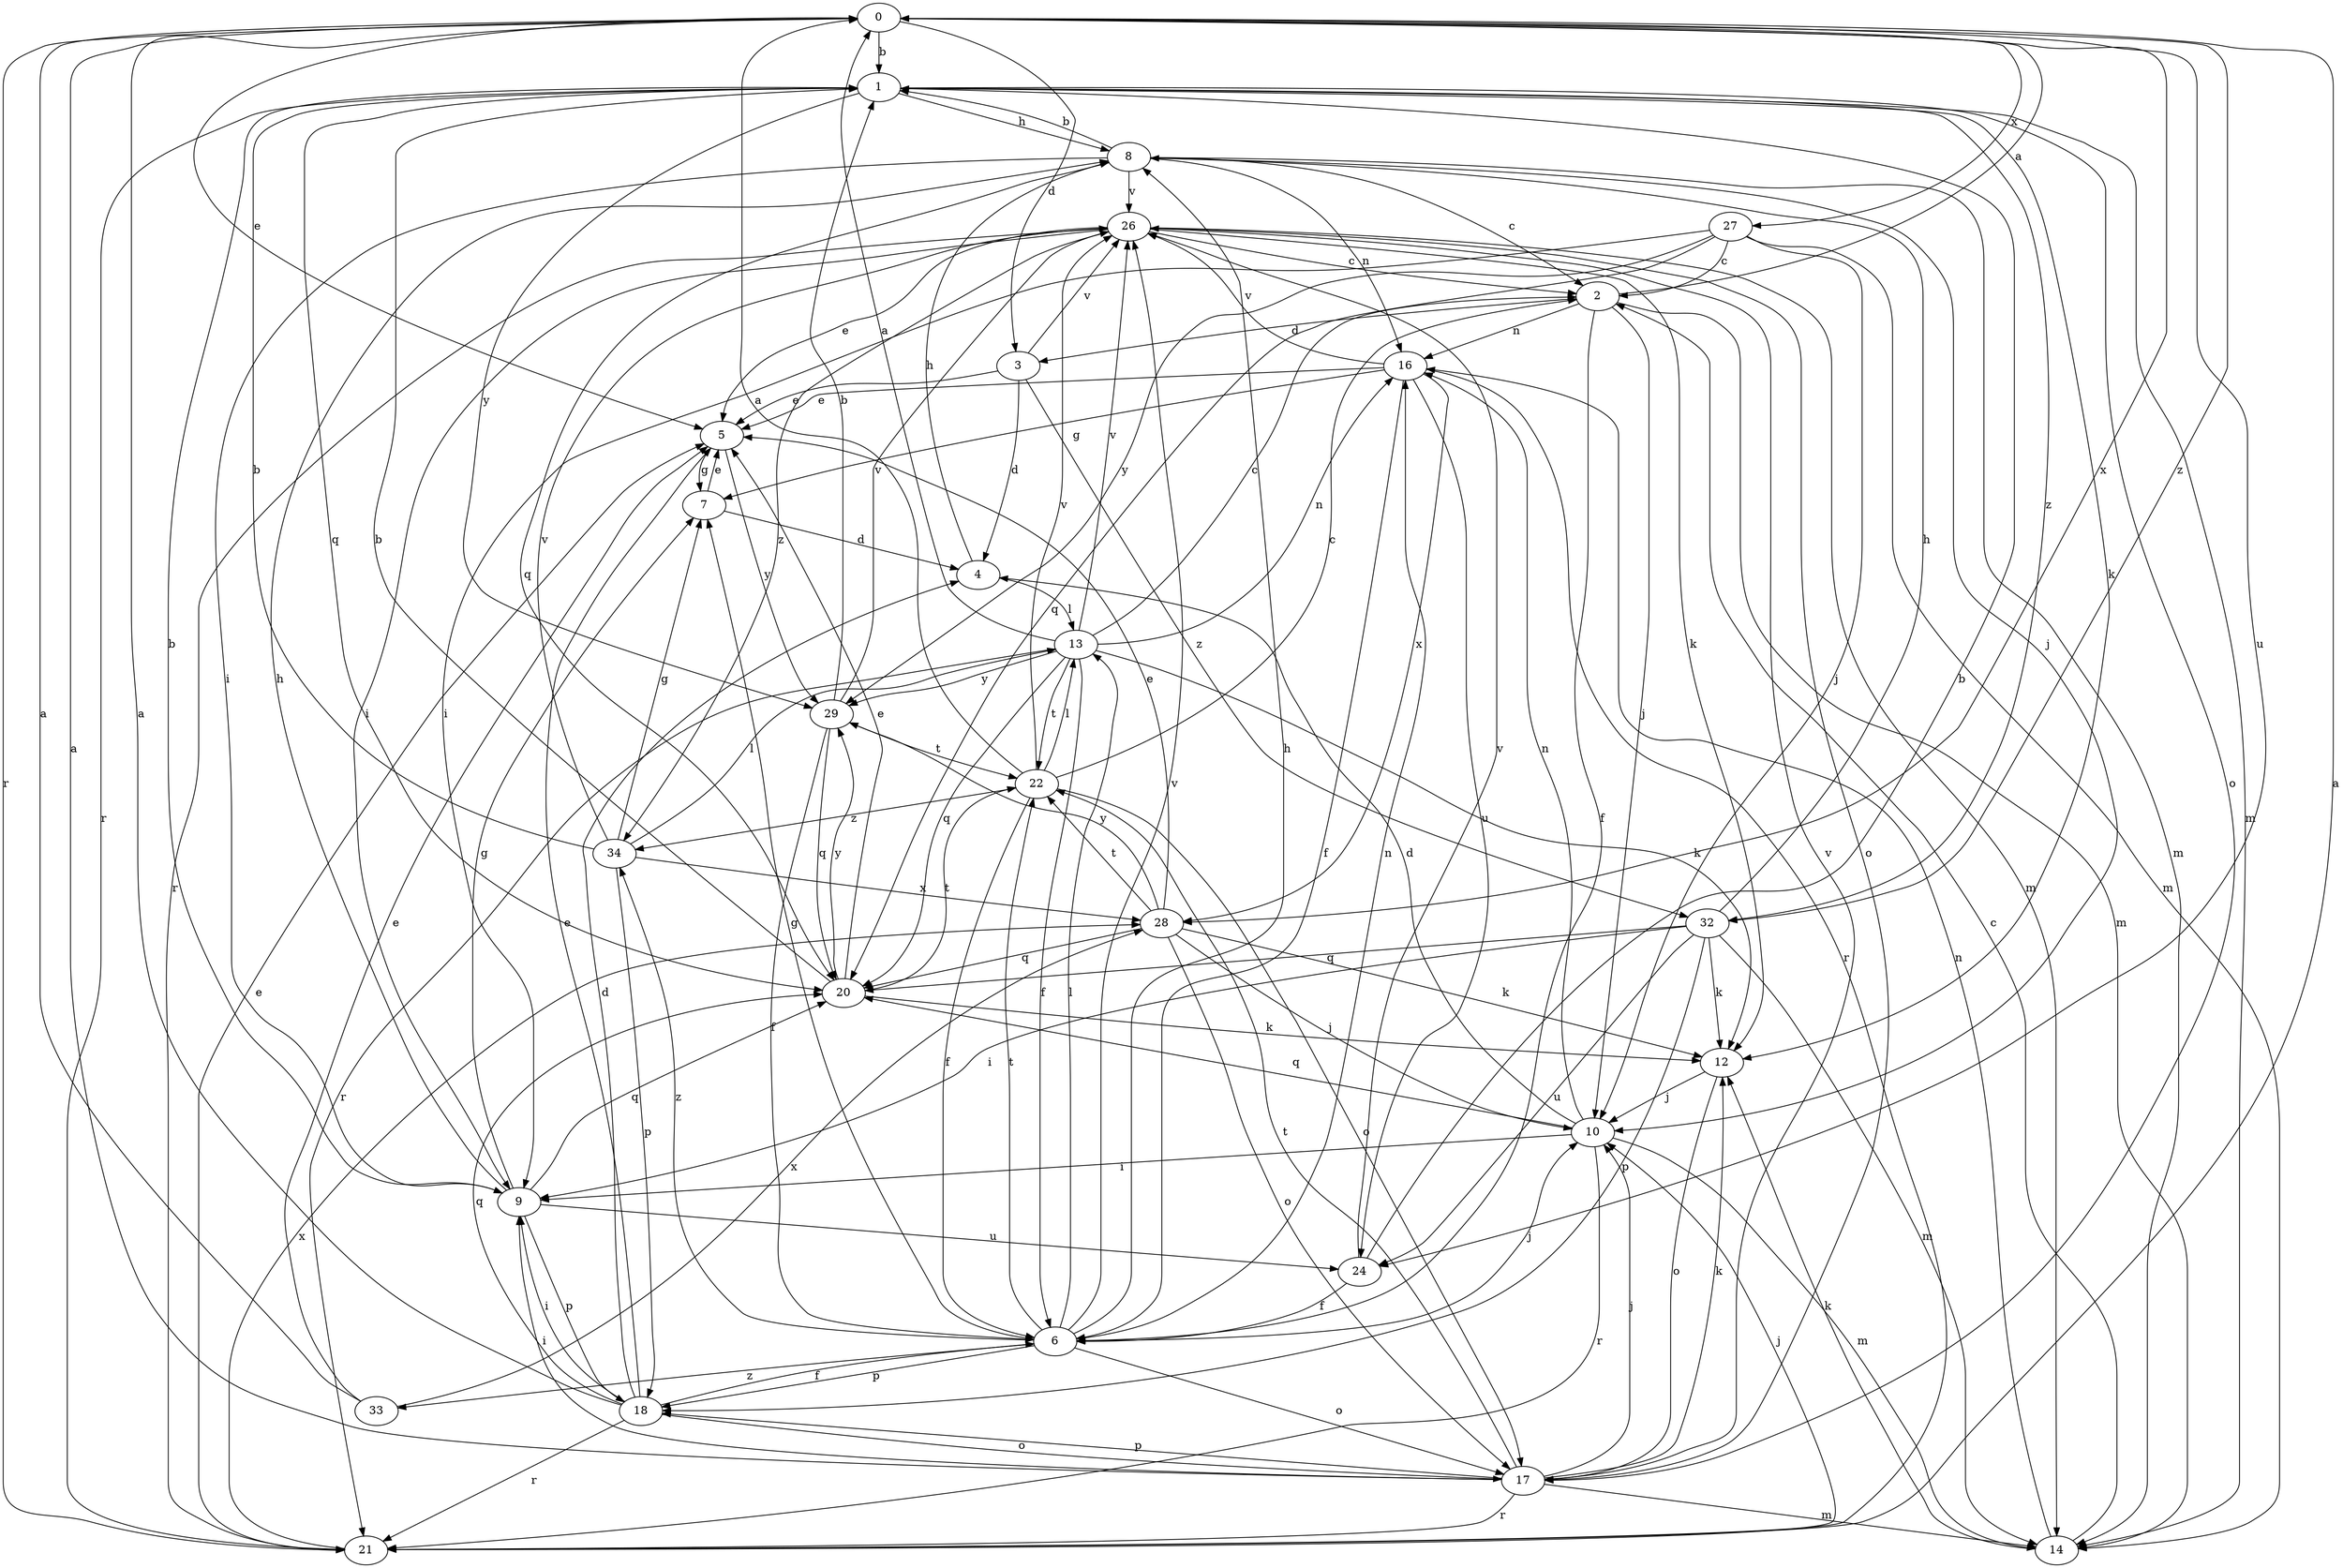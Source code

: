 strict digraph  {
0;
1;
2;
3;
4;
5;
6;
7;
8;
9;
10;
12;
13;
14;
16;
17;
18;
20;
21;
22;
24;
26;
27;
28;
29;
32;
33;
34;
0 -> 1  [label=b];
0 -> 3  [label=d];
0 -> 5  [label=e];
0 -> 21  [label=r];
0 -> 24  [label=u];
0 -> 27  [label=x];
0 -> 28  [label=x];
0 -> 32  [label=z];
1 -> 8  [label=h];
1 -> 12  [label=k];
1 -> 14  [label=m];
1 -> 17  [label=o];
1 -> 20  [label=q];
1 -> 21  [label=r];
1 -> 29  [label=y];
1 -> 32  [label=z];
2 -> 0  [label=a];
2 -> 3  [label=d];
2 -> 6  [label=f];
2 -> 10  [label=j];
2 -> 14  [label=m];
2 -> 16  [label=n];
3 -> 4  [label=d];
3 -> 5  [label=e];
3 -> 26  [label=v];
3 -> 32  [label=z];
4 -> 8  [label=h];
4 -> 13  [label=l];
5 -> 7  [label=g];
5 -> 29  [label=y];
6 -> 7  [label=g];
6 -> 8  [label=h];
6 -> 10  [label=j];
6 -> 13  [label=l];
6 -> 16  [label=n];
6 -> 17  [label=o];
6 -> 18  [label=p];
6 -> 22  [label=t];
6 -> 26  [label=v];
6 -> 33  [label=z];
6 -> 34  [label=z];
7 -> 4  [label=d];
7 -> 5  [label=e];
8 -> 1  [label=b];
8 -> 2  [label=c];
8 -> 9  [label=i];
8 -> 10  [label=j];
8 -> 14  [label=m];
8 -> 16  [label=n];
8 -> 20  [label=q];
8 -> 26  [label=v];
9 -> 1  [label=b];
9 -> 7  [label=g];
9 -> 8  [label=h];
9 -> 18  [label=p];
9 -> 20  [label=q];
9 -> 24  [label=u];
10 -> 4  [label=d];
10 -> 9  [label=i];
10 -> 14  [label=m];
10 -> 16  [label=n];
10 -> 20  [label=q];
10 -> 21  [label=r];
12 -> 10  [label=j];
12 -> 17  [label=o];
13 -> 0  [label=a];
13 -> 2  [label=c];
13 -> 6  [label=f];
13 -> 12  [label=k];
13 -> 16  [label=n];
13 -> 20  [label=q];
13 -> 21  [label=r];
13 -> 22  [label=t];
13 -> 26  [label=v];
13 -> 29  [label=y];
14 -> 2  [label=c];
14 -> 12  [label=k];
14 -> 16  [label=n];
16 -> 5  [label=e];
16 -> 6  [label=f];
16 -> 7  [label=g];
16 -> 21  [label=r];
16 -> 24  [label=u];
16 -> 26  [label=v];
16 -> 28  [label=x];
17 -> 0  [label=a];
17 -> 9  [label=i];
17 -> 10  [label=j];
17 -> 12  [label=k];
17 -> 14  [label=m];
17 -> 18  [label=p];
17 -> 21  [label=r];
17 -> 22  [label=t];
17 -> 26  [label=v];
18 -> 0  [label=a];
18 -> 4  [label=d];
18 -> 5  [label=e];
18 -> 6  [label=f];
18 -> 9  [label=i];
18 -> 17  [label=o];
18 -> 20  [label=q];
18 -> 21  [label=r];
20 -> 1  [label=b];
20 -> 5  [label=e];
20 -> 12  [label=k];
20 -> 22  [label=t];
20 -> 29  [label=y];
21 -> 0  [label=a];
21 -> 5  [label=e];
21 -> 10  [label=j];
21 -> 28  [label=x];
22 -> 0  [label=a];
22 -> 2  [label=c];
22 -> 6  [label=f];
22 -> 13  [label=l];
22 -> 17  [label=o];
22 -> 26  [label=v];
22 -> 34  [label=z];
24 -> 1  [label=b];
24 -> 6  [label=f];
24 -> 26  [label=v];
26 -> 2  [label=c];
26 -> 5  [label=e];
26 -> 9  [label=i];
26 -> 12  [label=k];
26 -> 14  [label=m];
26 -> 17  [label=o];
26 -> 21  [label=r];
26 -> 34  [label=z];
27 -> 2  [label=c];
27 -> 9  [label=i];
27 -> 10  [label=j];
27 -> 14  [label=m];
27 -> 20  [label=q];
27 -> 29  [label=y];
28 -> 5  [label=e];
28 -> 10  [label=j];
28 -> 12  [label=k];
28 -> 17  [label=o];
28 -> 20  [label=q];
28 -> 22  [label=t];
28 -> 29  [label=y];
29 -> 1  [label=b];
29 -> 6  [label=f];
29 -> 20  [label=q];
29 -> 22  [label=t];
29 -> 26  [label=v];
32 -> 8  [label=h];
32 -> 9  [label=i];
32 -> 12  [label=k];
32 -> 14  [label=m];
32 -> 18  [label=p];
32 -> 20  [label=q];
32 -> 24  [label=u];
33 -> 0  [label=a];
33 -> 5  [label=e];
33 -> 28  [label=x];
34 -> 1  [label=b];
34 -> 7  [label=g];
34 -> 13  [label=l];
34 -> 18  [label=p];
34 -> 26  [label=v];
34 -> 28  [label=x];
}
